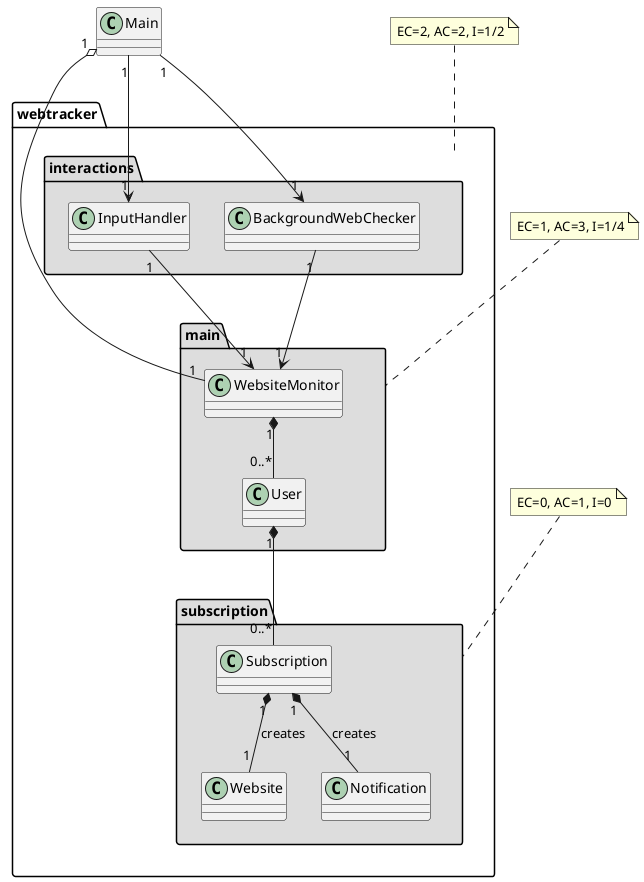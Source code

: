 @startuml
skinparam pageMargin 10
skinparam pageExternalColor gray
skinparam pageBorderColor black

class Main
Main "1" o-- "1" webtracker.main.WebsiteMonitor

note "EC=2, AC=2, I=1/2" as N1
N1 .. webtracker.interactions
namespace webtracker.interactions #DDDDDD {
  Main "1" --> "1" webtracker.interactions.BackgroundWebChecker
  Main "1" --> "1" webtracker.interactions.InputHandler
  webtracker.interactions.BackgroundWebChecker "1" --> "1" webtracker.main.WebsiteMonitor
  webtracker.interactions.InputHandler "1" --> "1" webtracker.main.WebsiteMonitor
}

note "EC=1, AC=3, I=1/4" as N2
N2 .. webtracker.main
namespace webtracker.main #DDDDDD {
  webtracker.main.User "1" *-- "0..*" webtracker.subscription.Subscription
  webtracker.main.WebsiteMonitor "1" *-- "0..*" webtracker.main.User
}

note "EC=0, AC=1, I=0" as N3
N3 .. webtracker.subscription
namespace webtracker.subscription #DDDDDD {
  webtracker.subscription.Subscription "1" *-- "1" webtracker.subscription.Website: creates
  webtracker.subscription.Subscription "1"  *-- "1" webtracker.subscription.Notification: creates

}

@enduml
